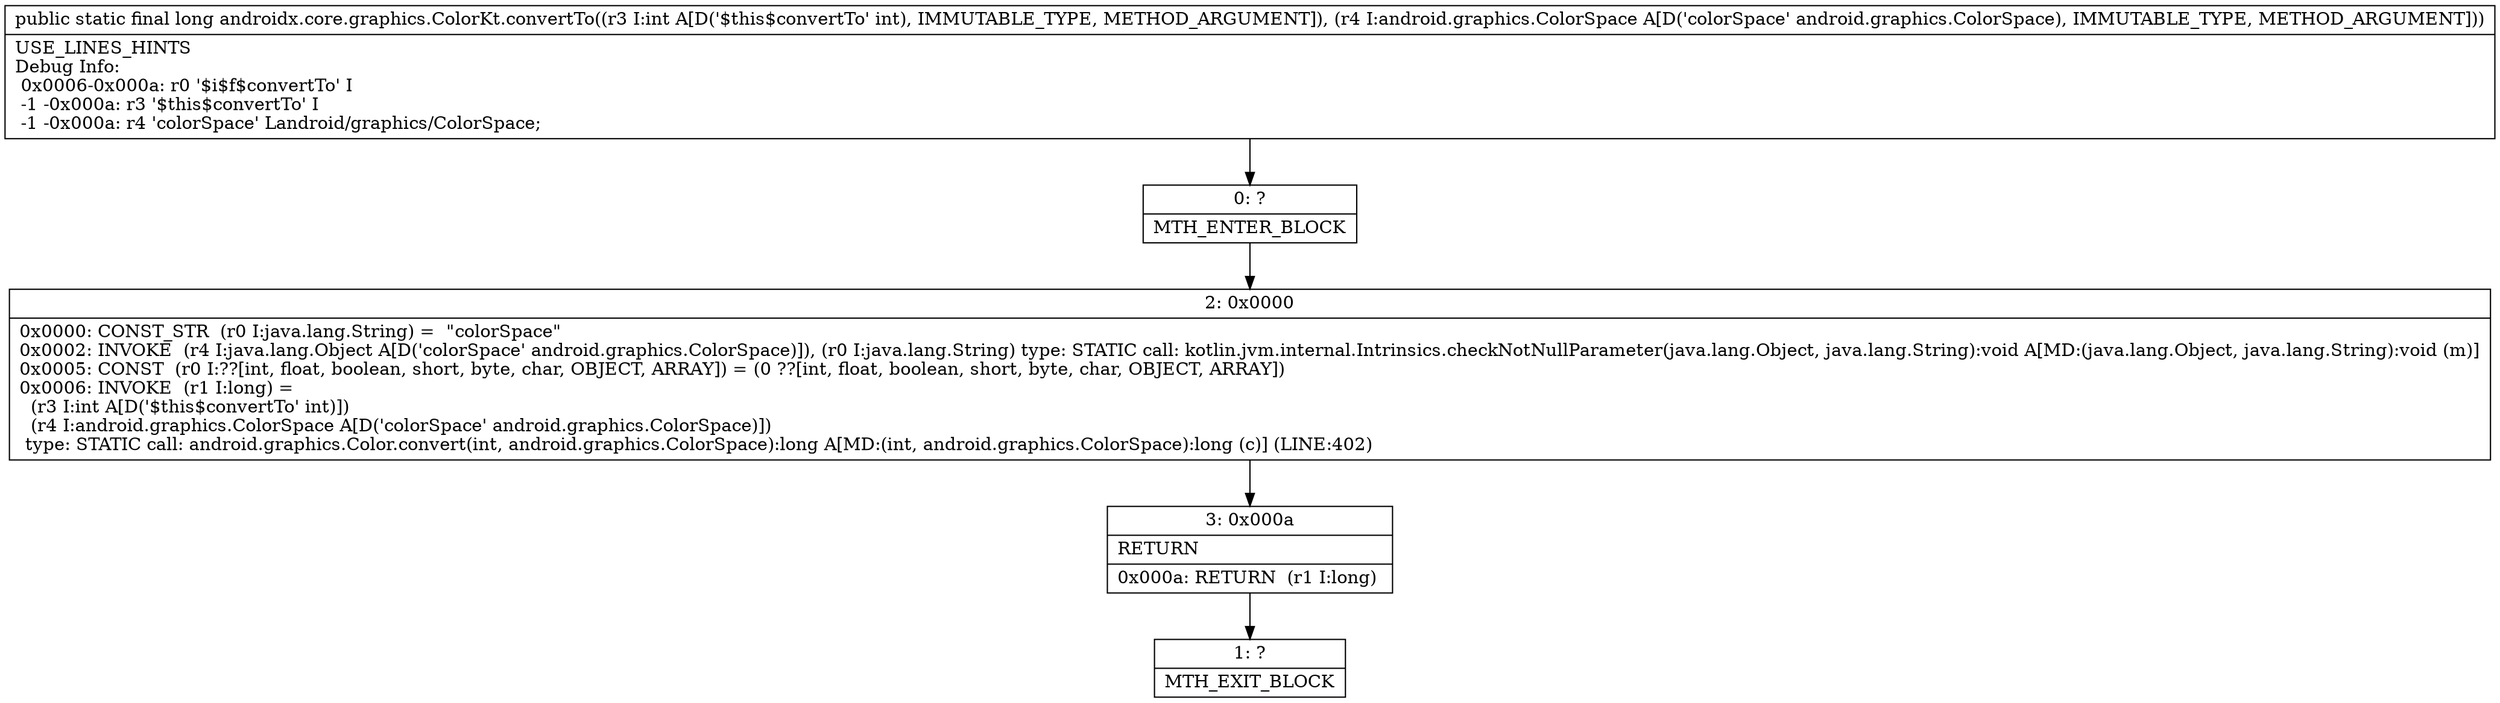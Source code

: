 digraph "CFG forandroidx.core.graphics.ColorKt.convertTo(ILandroid\/graphics\/ColorSpace;)J" {
Node_0 [shape=record,label="{0\:\ ?|MTH_ENTER_BLOCK\l}"];
Node_2 [shape=record,label="{2\:\ 0x0000|0x0000: CONST_STR  (r0 I:java.lang.String) =  \"colorSpace\" \l0x0002: INVOKE  (r4 I:java.lang.Object A[D('colorSpace' android.graphics.ColorSpace)]), (r0 I:java.lang.String) type: STATIC call: kotlin.jvm.internal.Intrinsics.checkNotNullParameter(java.lang.Object, java.lang.String):void A[MD:(java.lang.Object, java.lang.String):void (m)]\l0x0005: CONST  (r0 I:??[int, float, boolean, short, byte, char, OBJECT, ARRAY]) = (0 ??[int, float, boolean, short, byte, char, OBJECT, ARRAY]) \l0x0006: INVOKE  (r1 I:long) = \l  (r3 I:int A[D('$this$convertTo' int)])\l  (r4 I:android.graphics.ColorSpace A[D('colorSpace' android.graphics.ColorSpace)])\l type: STATIC call: android.graphics.Color.convert(int, android.graphics.ColorSpace):long A[MD:(int, android.graphics.ColorSpace):long (c)] (LINE:402)\l}"];
Node_3 [shape=record,label="{3\:\ 0x000a|RETURN\l|0x000a: RETURN  (r1 I:long) \l}"];
Node_1 [shape=record,label="{1\:\ ?|MTH_EXIT_BLOCK\l}"];
MethodNode[shape=record,label="{public static final long androidx.core.graphics.ColorKt.convertTo((r3 I:int A[D('$this$convertTo' int), IMMUTABLE_TYPE, METHOD_ARGUMENT]), (r4 I:android.graphics.ColorSpace A[D('colorSpace' android.graphics.ColorSpace), IMMUTABLE_TYPE, METHOD_ARGUMENT]))  | USE_LINES_HINTS\lDebug Info:\l  0x0006\-0x000a: r0 '$i$f$convertTo' I\l  \-1 \-0x000a: r3 '$this$convertTo' I\l  \-1 \-0x000a: r4 'colorSpace' Landroid\/graphics\/ColorSpace;\l}"];
MethodNode -> Node_0;Node_0 -> Node_2;
Node_2 -> Node_3;
Node_3 -> Node_1;
}

